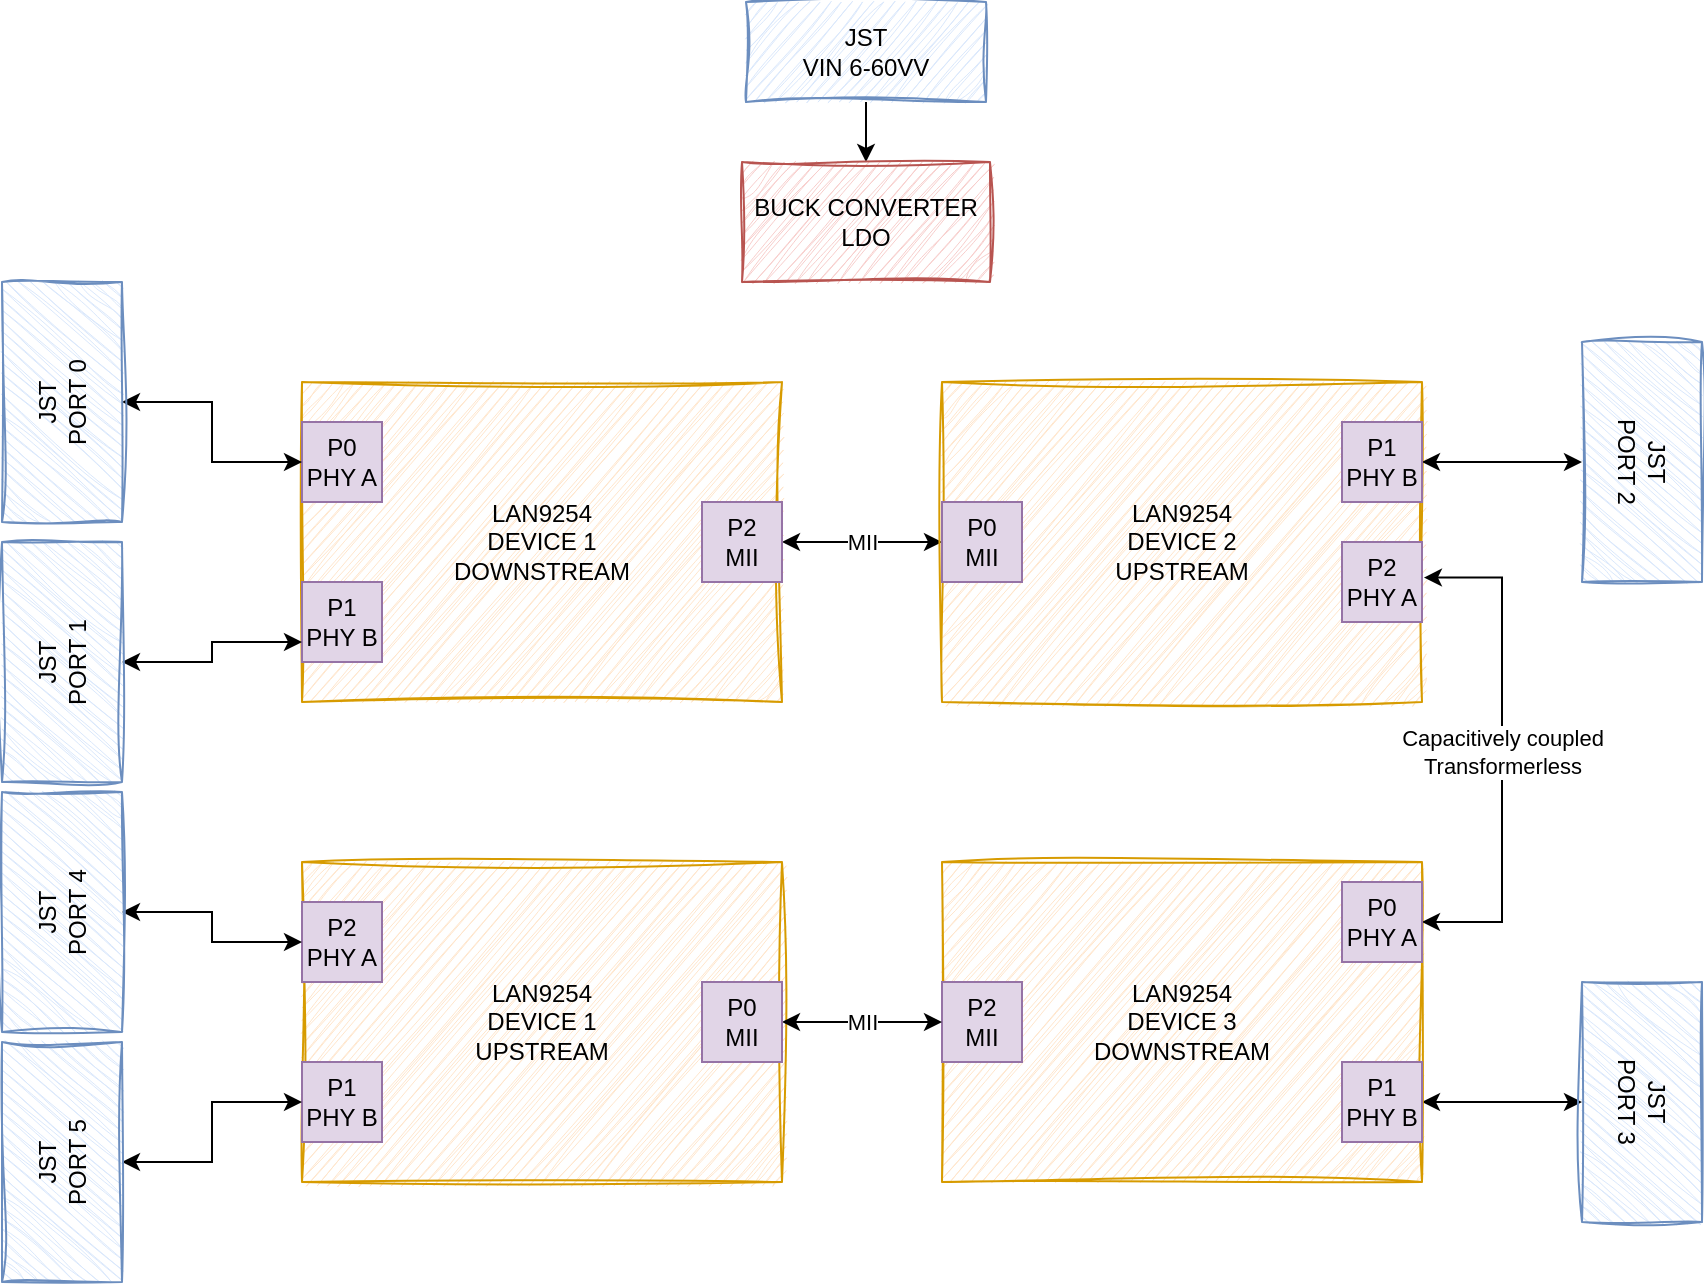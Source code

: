 <mxfile version="21.5.0" type="device">
  <diagram name="Page-1" id="xKoXBL1lxWofK35XoJIl">
    <mxGraphModel dx="2864" dy="763" grid="1" gridSize="10" guides="1" tooltips="1" connect="1" arrows="1" fold="1" page="1" pageScale="1" pageWidth="827" pageHeight="1169" math="0" shadow="0">
      <root>
        <mxCell id="0" />
        <mxCell id="1" parent="0" />
        <mxCell id="r5e3KMjcLkSgbP-TrG8j-1" value="&lt;div&gt;LAN9254&lt;/div&gt;&lt;div&gt;DEVICE 1&lt;/div&gt;&lt;div&gt;DOWNSTREAM&lt;br&gt;&lt;/div&gt;" style="rounded=0;whiteSpace=wrap;html=1;fillColor=#ffe6cc;strokeColor=#d79b00;sketch=1;curveFitting=1;jiggle=2;" vertex="1" parent="1">
          <mxGeometry x="120" y="320" width="240" height="160" as="geometry" />
        </mxCell>
        <mxCell id="r5e3KMjcLkSgbP-TrG8j-3" value="P0&lt;br&gt;PHY A" style="rounded=0;whiteSpace=wrap;html=1;fillColor=#e1d5e7;strokeColor=#9673a6;" vertex="1" parent="1">
          <mxGeometry x="120" y="340" width="40" height="40" as="geometry" />
        </mxCell>
        <mxCell id="r5e3KMjcLkSgbP-TrG8j-4" value="P1&lt;br&gt;PHY B" style="rounded=0;whiteSpace=wrap;html=1;fillColor=#e1d5e7;strokeColor=#9673a6;" vertex="1" parent="1">
          <mxGeometry x="120" y="420" width="40" height="40" as="geometry" />
        </mxCell>
        <mxCell id="r5e3KMjcLkSgbP-TrG8j-18" value="MII" style="edgeStyle=orthogonalEdgeStyle;rounded=0;orthogonalLoop=1;jettySize=auto;html=1;exitX=1;exitY=0.5;exitDx=0;exitDy=0;startArrow=classic;startFill=1;" edge="1" parent="1" source="r5e3KMjcLkSgbP-TrG8j-5" target="r5e3KMjcLkSgbP-TrG8j-7">
          <mxGeometry relative="1" as="geometry" />
        </mxCell>
        <mxCell id="r5e3KMjcLkSgbP-TrG8j-5" value="P2&lt;br&gt;MII" style="rounded=0;whiteSpace=wrap;html=1;fillColor=#e1d5e7;strokeColor=#9673a6;" vertex="1" parent="1">
          <mxGeometry x="320" y="380" width="40" height="40" as="geometry" />
        </mxCell>
        <mxCell id="r5e3KMjcLkSgbP-TrG8j-6" value="&lt;div&gt;LAN9254&lt;/div&gt;&lt;div&gt;DEVICE 2&lt;br&gt;&lt;/div&gt;&lt;div&gt;UPSTREAM&lt;br&gt;&lt;/div&gt;" style="rounded=0;whiteSpace=wrap;html=1;fillColor=#ffe6cc;strokeColor=#d79b00;sketch=1;curveFitting=1;jiggle=2;" vertex="1" parent="1">
          <mxGeometry x="440" y="320" width="240" height="160" as="geometry" />
        </mxCell>
        <mxCell id="r5e3KMjcLkSgbP-TrG8j-7" value="P0&lt;br&gt;MII" style="rounded=0;whiteSpace=wrap;html=1;fillColor=#e1d5e7;strokeColor=#9673a6;" vertex="1" parent="1">
          <mxGeometry x="440" y="380" width="40" height="40" as="geometry" />
        </mxCell>
        <mxCell id="r5e3KMjcLkSgbP-TrG8j-26" style="edgeStyle=orthogonalEdgeStyle;rounded=0;orthogonalLoop=1;jettySize=auto;html=1;exitX=1;exitY=0.5;exitDx=0;exitDy=0;startArrow=classic;startFill=1;" edge="1" parent="1" source="r5e3KMjcLkSgbP-TrG8j-8" target="r5e3KMjcLkSgbP-TrG8j-25">
          <mxGeometry relative="1" as="geometry" />
        </mxCell>
        <mxCell id="r5e3KMjcLkSgbP-TrG8j-8" value="P1&lt;br&gt;PHY B" style="rounded=0;whiteSpace=wrap;html=1;fillColor=#e1d5e7;strokeColor=#9673a6;" vertex="1" parent="1">
          <mxGeometry x="640" y="340" width="40" height="40" as="geometry" />
        </mxCell>
        <mxCell id="r5e3KMjcLkSgbP-TrG8j-9" value="P2&lt;br&gt;PHY A" style="rounded=0;whiteSpace=wrap;html=1;fillColor=#e1d5e7;strokeColor=#9673a6;" vertex="1" parent="1">
          <mxGeometry x="640" y="400" width="40" height="40" as="geometry" />
        </mxCell>
        <mxCell id="r5e3KMjcLkSgbP-TrG8j-28" style="edgeStyle=orthogonalEdgeStyle;rounded=0;orthogonalLoop=1;jettySize=auto;html=1;exitX=1;exitY=0.75;exitDx=0;exitDy=0;startArrow=classic;startFill=1;" edge="1" parent="1" source="r5e3KMjcLkSgbP-TrG8j-10" target="r5e3KMjcLkSgbP-TrG8j-27">
          <mxGeometry relative="1" as="geometry" />
        </mxCell>
        <mxCell id="r5e3KMjcLkSgbP-TrG8j-10" value="&lt;div&gt;LAN9254&lt;/div&gt;&lt;div&gt;DEVICE 3&lt;br&gt;&lt;/div&gt;&lt;div&gt;DOWNSTREAM&lt;br&gt;&lt;/div&gt;" style="rounded=0;whiteSpace=wrap;html=1;fillColor=#ffe6cc;strokeColor=#d79b00;sketch=1;curveFitting=1;jiggle=2;" vertex="1" parent="1">
          <mxGeometry x="440" y="560" width="240" height="160" as="geometry" />
        </mxCell>
        <mxCell id="r5e3KMjcLkSgbP-TrG8j-20" value="Capacitively coupled&lt;br&gt;Transformerless" style="edgeStyle=orthogonalEdgeStyle;rounded=0;orthogonalLoop=1;jettySize=auto;html=1;exitX=1;exitY=0.5;exitDx=0;exitDy=0;entryX=1.004;entryY=0.611;entryDx=0;entryDy=0;entryPerimeter=0;startArrow=classic;startFill=1;" edge="1" parent="1" source="r5e3KMjcLkSgbP-TrG8j-11" target="r5e3KMjcLkSgbP-TrG8j-6">
          <mxGeometry relative="1" as="geometry">
            <Array as="points">
              <mxPoint x="720" y="590" />
              <mxPoint x="720" y="418" />
            </Array>
          </mxGeometry>
        </mxCell>
        <mxCell id="r5e3KMjcLkSgbP-TrG8j-11" value="P0&lt;br&gt;PHY A" style="rounded=0;whiteSpace=wrap;html=1;fillColor=#e1d5e7;strokeColor=#9673a6;" vertex="1" parent="1">
          <mxGeometry x="640" y="570" width="40" height="40" as="geometry" />
        </mxCell>
        <mxCell id="r5e3KMjcLkSgbP-TrG8j-12" value="P1&lt;br&gt;PHY B" style="rounded=0;whiteSpace=wrap;html=1;fillColor=#e1d5e7;strokeColor=#9673a6;" vertex="1" parent="1">
          <mxGeometry x="640" y="660" width="40" height="40" as="geometry" />
        </mxCell>
        <mxCell id="r5e3KMjcLkSgbP-TrG8j-13" value="P2&lt;br&gt;MII" style="rounded=0;whiteSpace=wrap;html=1;fillColor=#e1d5e7;strokeColor=#9673a6;" vertex="1" parent="1">
          <mxGeometry x="440" y="620" width="40" height="40" as="geometry" />
        </mxCell>
        <mxCell id="r5e3KMjcLkSgbP-TrG8j-14" value="&lt;div&gt;LAN9254&lt;/div&gt;&lt;div&gt;DEVICE 1&lt;/div&gt;&lt;div&gt;UPSTREAM&lt;br&gt;&lt;/div&gt;" style="rounded=0;whiteSpace=wrap;html=1;fillColor=#ffe6cc;strokeColor=#d79b00;sketch=1;curveFitting=1;jiggle=2;" vertex="1" parent="1">
          <mxGeometry x="120" y="560" width="240" height="160" as="geometry" />
        </mxCell>
        <mxCell id="r5e3KMjcLkSgbP-TrG8j-15" value="P2&lt;br&gt;PHY A" style="rounded=0;whiteSpace=wrap;html=1;fillColor=#e1d5e7;strokeColor=#9673a6;" vertex="1" parent="1">
          <mxGeometry x="120" y="580" width="40" height="40" as="geometry" />
        </mxCell>
        <mxCell id="r5e3KMjcLkSgbP-TrG8j-16" value="P1&lt;br&gt;PHY B" style="rounded=0;whiteSpace=wrap;html=1;fillColor=#e1d5e7;strokeColor=#9673a6;" vertex="1" parent="1">
          <mxGeometry x="120" y="660" width="40" height="40" as="geometry" />
        </mxCell>
        <mxCell id="r5e3KMjcLkSgbP-TrG8j-19" value="MII" style="edgeStyle=orthogonalEdgeStyle;rounded=0;orthogonalLoop=1;jettySize=auto;html=1;exitX=1;exitY=0.5;exitDx=0;exitDy=0;entryX=0;entryY=0.5;entryDx=0;entryDy=0;startArrow=classic;startFill=1;" edge="1" parent="1" source="r5e3KMjcLkSgbP-TrG8j-17" target="r5e3KMjcLkSgbP-TrG8j-13">
          <mxGeometry relative="1" as="geometry" />
        </mxCell>
        <mxCell id="r5e3KMjcLkSgbP-TrG8j-17" value="&lt;div&gt;P0&lt;/div&gt;MII" style="rounded=0;whiteSpace=wrap;html=1;fillColor=#e1d5e7;strokeColor=#9673a6;" vertex="1" parent="1">
          <mxGeometry x="320" y="620" width="40" height="40" as="geometry" />
        </mxCell>
        <mxCell id="r5e3KMjcLkSgbP-TrG8j-22" style="edgeStyle=orthogonalEdgeStyle;rounded=0;orthogonalLoop=1;jettySize=auto;html=1;exitX=0.5;exitY=1;exitDx=0;exitDy=0;entryX=0;entryY=0.5;entryDx=0;entryDy=0;startArrow=classic;startFill=1;" edge="1" parent="1" source="r5e3KMjcLkSgbP-TrG8j-21" target="r5e3KMjcLkSgbP-TrG8j-3">
          <mxGeometry relative="1" as="geometry" />
        </mxCell>
        <mxCell id="r5e3KMjcLkSgbP-TrG8j-21" value="JST&lt;br&gt;PORT 0" style="rounded=0;whiteSpace=wrap;html=1;fillColor=#dae8fc;strokeColor=#6c8ebf;sketch=1;curveFitting=1;jiggle=2;rotation=-90;" vertex="1" parent="1">
          <mxGeometry x="-60" y="300" width="120" height="60" as="geometry" />
        </mxCell>
        <mxCell id="r5e3KMjcLkSgbP-TrG8j-24" style="edgeStyle=orthogonalEdgeStyle;rounded=0;orthogonalLoop=1;jettySize=auto;html=1;exitX=0.5;exitY=1;exitDx=0;exitDy=0;entryX=0;entryY=0.75;entryDx=0;entryDy=0;startArrow=classic;startFill=1;" edge="1" parent="1" source="r5e3KMjcLkSgbP-TrG8j-23" target="r5e3KMjcLkSgbP-TrG8j-4">
          <mxGeometry relative="1" as="geometry" />
        </mxCell>
        <mxCell id="r5e3KMjcLkSgbP-TrG8j-23" value="JST&lt;br&gt;PORT 1" style="rounded=0;whiteSpace=wrap;html=1;fillColor=#dae8fc;strokeColor=#6c8ebf;sketch=1;curveFitting=1;jiggle=2;rotation=-90;" vertex="1" parent="1">
          <mxGeometry x="-60" y="430" width="120" height="60" as="geometry" />
        </mxCell>
        <mxCell id="r5e3KMjcLkSgbP-TrG8j-25" value="JST&lt;br&gt;PORT 2" style="rounded=0;whiteSpace=wrap;html=1;fillColor=#dae8fc;strokeColor=#6c8ebf;sketch=1;curveFitting=1;jiggle=2;rotation=90;" vertex="1" parent="1">
          <mxGeometry x="730" y="330" width="120" height="60" as="geometry" />
        </mxCell>
        <mxCell id="r5e3KMjcLkSgbP-TrG8j-27" value="JST&lt;br&gt;PORT 3" style="rounded=0;whiteSpace=wrap;html=1;fillColor=#dae8fc;strokeColor=#6c8ebf;sketch=1;curveFitting=1;jiggle=2;rotation=90;" vertex="1" parent="1">
          <mxGeometry x="730" y="650" width="120" height="60" as="geometry" />
        </mxCell>
        <mxCell id="r5e3KMjcLkSgbP-TrG8j-32" style="edgeStyle=orthogonalEdgeStyle;rounded=0;orthogonalLoop=1;jettySize=auto;html=1;exitX=0.5;exitY=1;exitDx=0;exitDy=0;startArrow=classic;startFill=1;" edge="1" parent="1" source="r5e3KMjcLkSgbP-TrG8j-30" target="r5e3KMjcLkSgbP-TrG8j-15">
          <mxGeometry relative="1" as="geometry" />
        </mxCell>
        <mxCell id="r5e3KMjcLkSgbP-TrG8j-30" value="JST&lt;br&gt;PORT 4" style="rounded=0;whiteSpace=wrap;html=1;fillColor=#dae8fc;strokeColor=#6c8ebf;sketch=1;curveFitting=1;jiggle=2;rotation=-90;" vertex="1" parent="1">
          <mxGeometry x="-60" y="555" width="120" height="60" as="geometry" />
        </mxCell>
        <mxCell id="r5e3KMjcLkSgbP-TrG8j-33" style="edgeStyle=orthogonalEdgeStyle;rounded=0;orthogonalLoop=1;jettySize=auto;html=1;exitX=0.5;exitY=1;exitDx=0;exitDy=0;entryX=0;entryY=0.5;entryDx=0;entryDy=0;startArrow=classic;startFill=1;" edge="1" parent="1" source="r5e3KMjcLkSgbP-TrG8j-31" target="r5e3KMjcLkSgbP-TrG8j-16">
          <mxGeometry relative="1" as="geometry" />
        </mxCell>
        <mxCell id="r5e3KMjcLkSgbP-TrG8j-31" value="JST&lt;br&gt;PORT 5" style="rounded=0;whiteSpace=wrap;html=1;fillColor=#dae8fc;strokeColor=#6c8ebf;sketch=1;curveFitting=1;jiggle=2;rotation=-90;" vertex="1" parent="1">
          <mxGeometry x="-60" y="680" width="120" height="60" as="geometry" />
        </mxCell>
        <mxCell id="r5e3KMjcLkSgbP-TrG8j-36" style="edgeStyle=orthogonalEdgeStyle;rounded=0;orthogonalLoop=1;jettySize=auto;html=1;exitX=0.5;exitY=1;exitDx=0;exitDy=0;entryX=0.5;entryY=0;entryDx=0;entryDy=0;" edge="1" parent="1" source="r5e3KMjcLkSgbP-TrG8j-34" target="r5e3KMjcLkSgbP-TrG8j-35">
          <mxGeometry relative="1" as="geometry" />
        </mxCell>
        <mxCell id="r5e3KMjcLkSgbP-TrG8j-34" value="JST&lt;br&gt;VIN 6-60VV" style="rounded=0;whiteSpace=wrap;html=1;fillColor=#dae8fc;strokeColor=#6c8ebf;sketch=1;curveFitting=1;jiggle=2;rotation=0;" vertex="1" parent="1">
          <mxGeometry x="342" y="130" width="120" height="50" as="geometry" />
        </mxCell>
        <mxCell id="r5e3KMjcLkSgbP-TrG8j-35" value="BUCK CONVERTER&lt;br&gt;LDO" style="rounded=0;whiteSpace=wrap;html=1;fillColor=#f8cecc;strokeColor=#b85450;sketch=1;curveFitting=1;jiggle=2;" vertex="1" parent="1">
          <mxGeometry x="340" y="210" width="124" height="60" as="geometry" />
        </mxCell>
      </root>
    </mxGraphModel>
  </diagram>
</mxfile>
